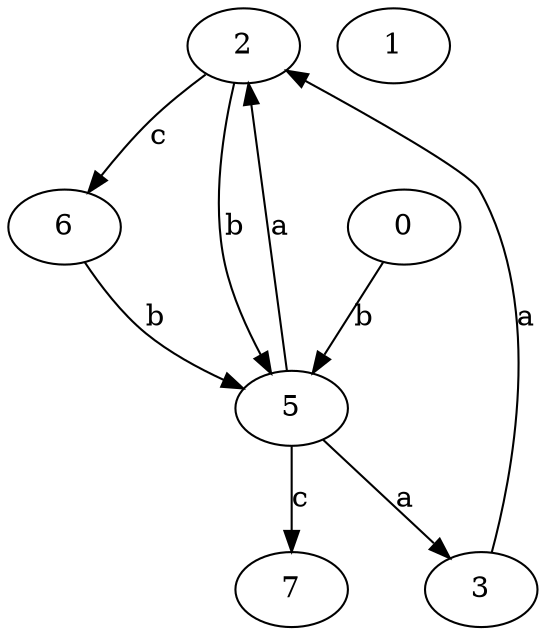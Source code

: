 strict digraph  {
2;
3;
0;
5;
6;
7;
1;
2 -> 5  [label=b];
2 -> 6  [label=c];
3 -> 2  [label=a];
0 -> 5  [label=b];
5 -> 2  [label=a];
5 -> 3  [label=a];
5 -> 7  [label=c];
6 -> 5  [label=b];
}
